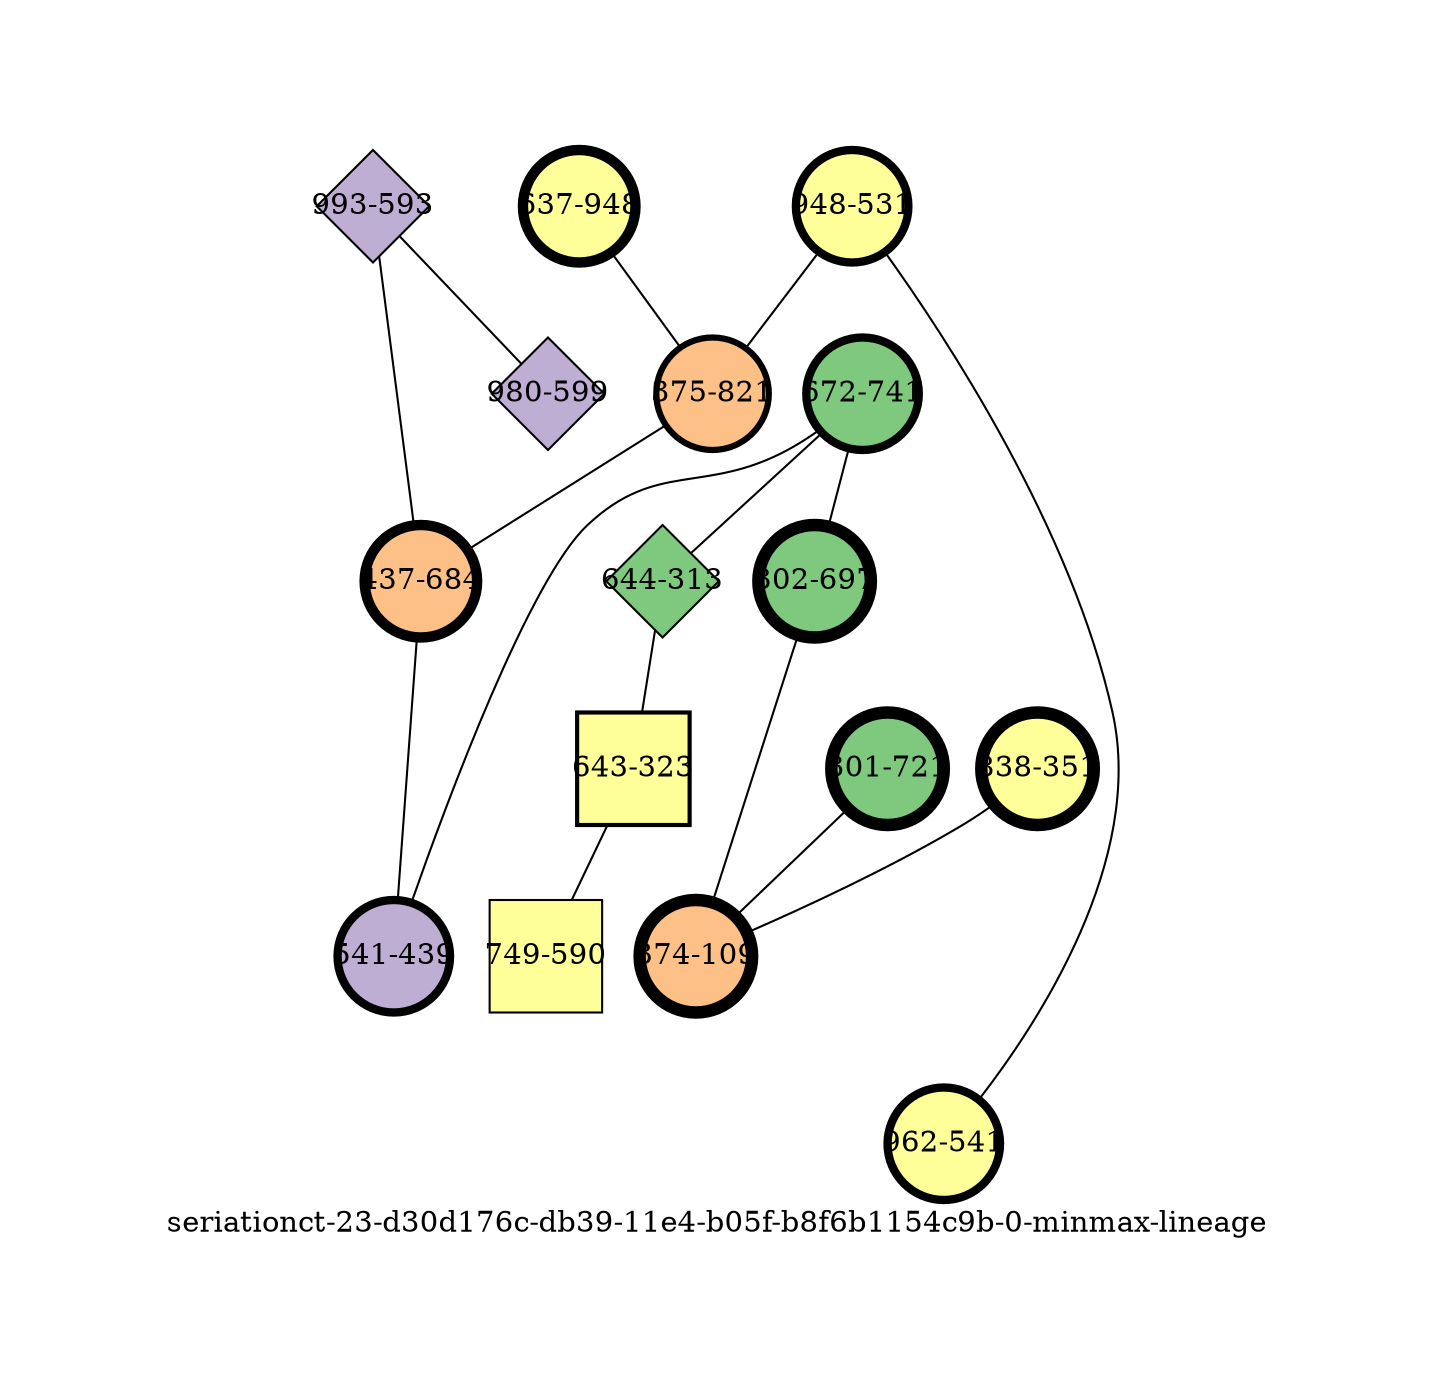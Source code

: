 strict graph "seriationct-23-d30d176c-db39-11e4-b05f-b8f6b1154c9b-0-minmax-lineage" {
labelloc=b;
ratio=auto;
pad="1.0";
label="seriationct-23-d30d176c-db39-11e4-b05f-b8f6b1154c9b-0-minmax-lineage";
node [width="0.75", style=filled, fixedsize=true, height="0.75", shape=circle, label=""];
0 [xCoordinate="593.0", appears_in_slice=1, yCoordinate="993.0", colorscheme=accent6, lineage_id=2, short_label="993-593", label="993-593", shape=diamond, cluster_id=1, fillcolor=2, size="500.0", id=0, penwidth="1.0"];
1 [xCoordinate="531.0", appears_in_slice=4, yCoordinate="948.0", colorscheme=accent6, lineage_id=0, short_label="948-531", label="948-531", shape=circle, cluster_id=3, fillcolor=4, size="500.0", id=7, penwidth="4.0"];
2 [xCoordinate="948.0", appears_in_slice=5, yCoordinate="637.0", colorscheme=accent6, lineage_id=0, short_label="637-948", label="637-948", shape=circle, cluster_id=3, fillcolor=4, size="500.0", id=5, penwidth="5.0"];
3 [xCoordinate="599.0", appears_in_slice=1, yCoordinate="980.0", colorscheme=accent6, lineage_id=2, short_label="980-599", label="980-599", shape=diamond, cluster_id=1, fillcolor=2, size="500.0", id=2, penwidth="1.0"];
4 [xCoordinate="821.0", appears_in_slice=3, yCoordinate="375.0", colorscheme=accent6, lineage_id=0, short_label="375-821", label="375-821", shape=circle, cluster_id=2, fillcolor=3, size="500.0", id=15, penwidth="3.0"];
5 [xCoordinate="741.0", appears_in_slice=4, yCoordinate="672.0", colorscheme=accent6, lineage_id=0, short_label="672-741", label="672-741", shape=circle, cluster_id=0, fillcolor=1, size="500.0", id=3, penwidth="4.0"];
6 [xCoordinate="313.0", appears_in_slice=1, yCoordinate="644.0", colorscheme=accent6, lineage_id=2, short_label="644-313", label="644-313", shape=diamond, cluster_id=0, fillcolor=1, size="500.0", id=1, penwidth="1.0"];
7 [xCoordinate="721.0", appears_in_slice=6, yCoordinate="301.0", colorscheme=accent6, lineage_id=0, short_label="301-721", label="301-721", shape=circle, cluster_id=0, fillcolor=1, size="500.0", id=6, penwidth="6.0"];
8 [xCoordinate="323.0", appears_in_slice=2, yCoordinate="643.0", colorscheme=accent6, lineage_id=1, short_label="643-323", label="643-323", shape=square, cluster_id=3, fillcolor=4, size="500.0", id=8, penwidth="2.0"];
9 [xCoordinate="697.0", appears_in_slice=6, yCoordinate="302.0", colorscheme=accent6, lineage_id=0, short_label="302-697", label="302-697", shape=circle, cluster_id=0, fillcolor=1, size="500.0", id=9, penwidth="6.0"];
10 [xCoordinate="541.0", appears_in_slice=4, yCoordinate="962.0", colorscheme=accent6, lineage_id=0, short_label="962-541", label="962-541", shape=circle, cluster_id=3, fillcolor=4, size="500.0", id=10, penwidth="4.0"];
11 [xCoordinate="684.0", appears_in_slice=5, yCoordinate="437.0", colorscheme=accent6, lineage_id=0, short_label="437-684", label="437-684", shape=circle, cluster_id=2, fillcolor=3, size="500.0", id=11, penwidth="5.0"];
12 [xCoordinate="351.0", appears_in_slice=6, yCoordinate="838.0", colorscheme=accent6, lineage_id=0, short_label="838-351", label="838-351", shape=circle, cluster_id=3, fillcolor=4, size="500.0", id=12, penwidth="6.0"];
13 [xCoordinate="109.0", appears_in_slice=6, yCoordinate="374.0", colorscheme=accent6, lineage_id=0, short_label="374-109", label="374-109", shape=circle, cluster_id=2, fillcolor=3, size="500.0", id=13, penwidth="6.0"];
14 [xCoordinate="439.0", appears_in_slice=4, yCoordinate="541.0", colorscheme=accent6, lineage_id=0, short_label="541-439", label="541-439", shape=circle, cluster_id=1, fillcolor=2, size="500.0", id=14, penwidth="4.0"];
15 [xCoordinate="590.0", appears_in_slice=1, yCoordinate="749.0", colorscheme=accent6, lineage_id=1, short_label="749-590", label="749-590", shape=square, cluster_id=3, fillcolor=4, size="500.0", id=4, penwidth="1.0"];
0 -- 11  [inverseweight="3.34195929401", weight="0.299225667348"];
0 -- 3  [inverseweight="28.2166323992", weight="0.0354400902933"];
1 -- 10  [inverseweight="2.53581780353", weight="0.394350098263"];
1 -- 4  [inverseweight="3.44573654012", weight="0.290213714355"];
2 -- 4  [inverseweight="3.26581215171", weight="0.306202547344"];
4 -- 11  [inverseweight="3.87515404043", weight="0.258054257861"];
5 -- 9  [inverseweight="2.34208094716", weight="0.426970724992"];
5 -- 14  [inverseweight="19.5815112497", weight="0.0510685813392"];
5 -- 6  [inverseweight="1.78849957888", weight="0.559127892347"];
6 -- 8  [inverseweight="1.3402369534", weight="0.746136716695"];
7 -- 13  [inverseweight="6.07860618465", weight="0.164511397781"];
8 -- 15  [inverseweight="1.12292940243", weight="0.890527933307"];
9 -- 13  [inverseweight="7.51561110641", weight="0.133056379028"];
11 -- 14  [inverseweight="2.0531500392", weight="0.487056464899"];
12 -- 13  [inverseweight="5.05851127662", weight="0.19768662069"];
}
